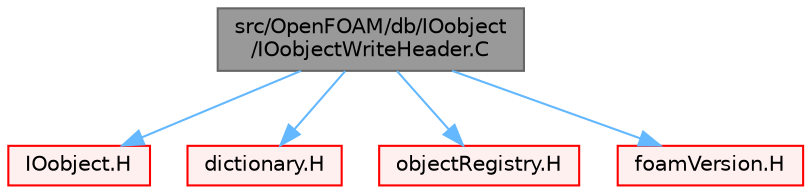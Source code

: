 digraph "src/OpenFOAM/db/IOobject/IOobjectWriteHeader.C"
{
 // LATEX_PDF_SIZE
  bgcolor="transparent";
  edge [fontname=Helvetica,fontsize=10,labelfontname=Helvetica,labelfontsize=10];
  node [fontname=Helvetica,fontsize=10,shape=box,height=0.2,width=0.4];
  Node1 [id="Node000001",label="src/OpenFOAM/db/IOobject\l/IOobjectWriteHeader.C",height=0.2,width=0.4,color="gray40", fillcolor="grey60", style="filled", fontcolor="black",tooltip=" "];
  Node1 -> Node2 [id="edge1_Node000001_Node000002",color="steelblue1",style="solid",tooltip=" "];
  Node2 [id="Node000002",label="IOobject.H",height=0.2,width=0.4,color="red", fillcolor="#FFF0F0", style="filled",URL="$IOobject_8H.html",tooltip=" "];
  Node1 -> Node117 [id="edge2_Node000001_Node000117",color="steelblue1",style="solid",tooltip=" "];
  Node117 [id="Node000117",label="dictionary.H",height=0.2,width=0.4,color="red", fillcolor="#FFF0F0", style="filled",URL="$dictionary_8H.html",tooltip=" "];
  Node1 -> Node138 [id="edge3_Node000001_Node000138",color="steelblue1",style="solid",tooltip=" "];
  Node138 [id="Node000138",label="objectRegistry.H",height=0.2,width=0.4,color="red", fillcolor="#FFF0F0", style="filled",URL="$objectRegistry_8H.html",tooltip=" "];
  Node1 -> Node162 [id="edge4_Node000001_Node000162",color="steelblue1",style="solid",tooltip=" "];
  Node162 [id="Node000162",label="foamVersion.H",height=0.2,width=0.4,color="red", fillcolor="#FFF0F0", style="filled",URL="$foamVersion_8H.html",tooltip=" "];
}

